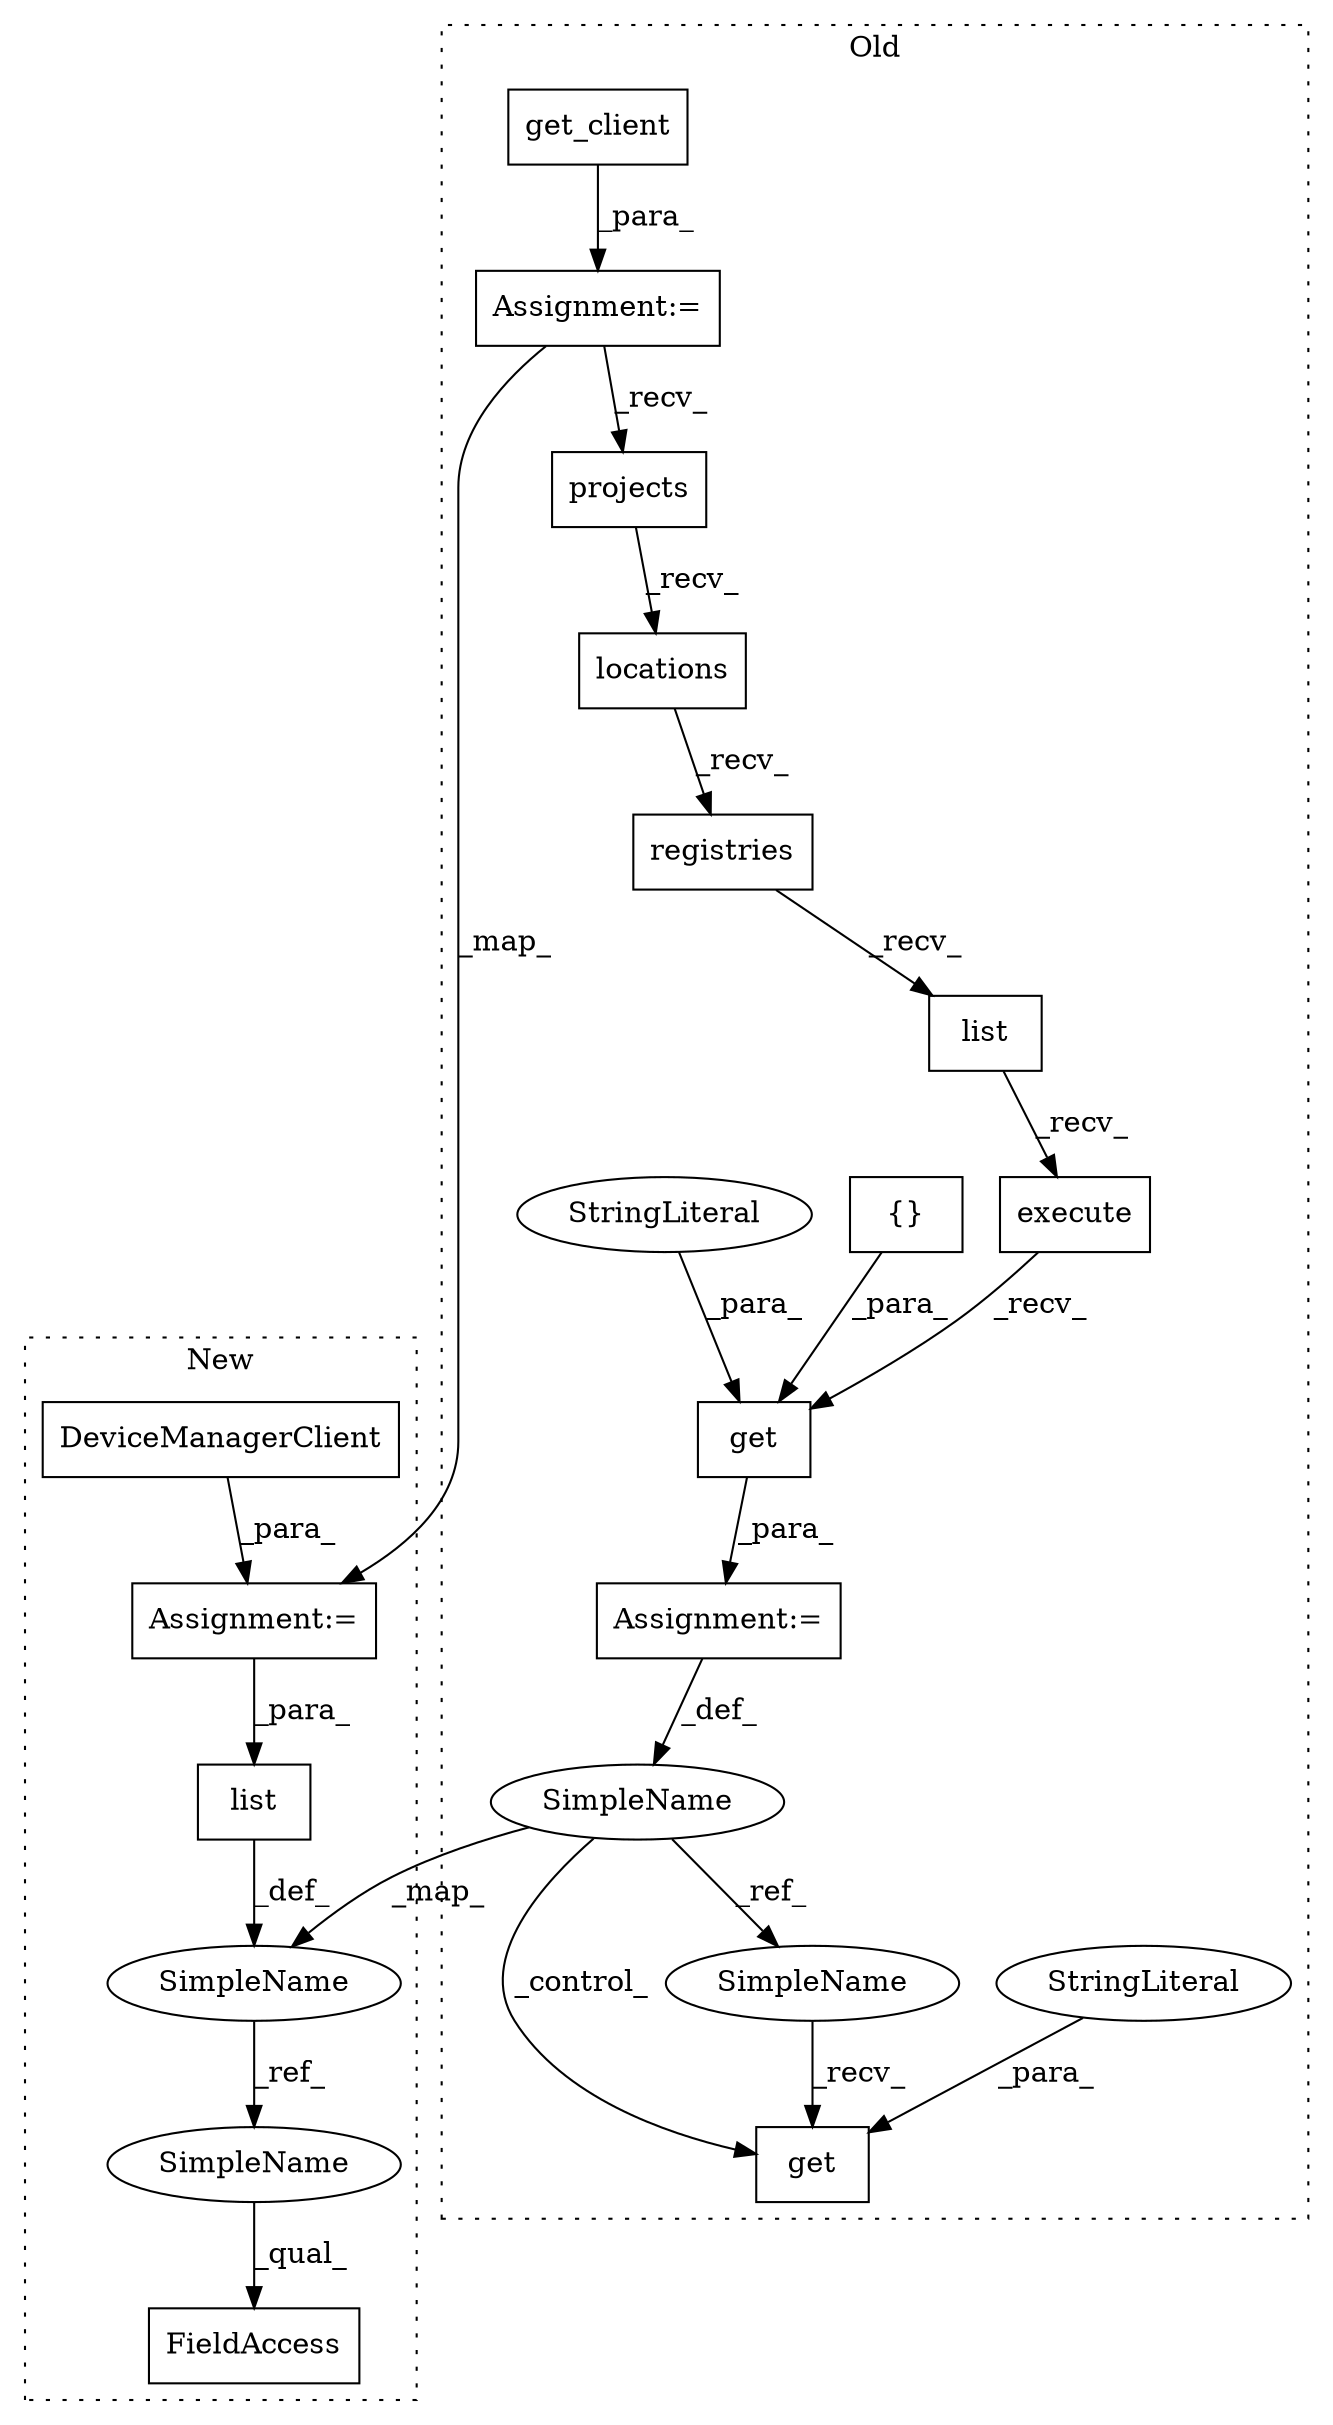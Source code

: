 digraph G {
subgraph cluster0 {
1 [label="projects" a="32" s="9228" l="10" shape="box"];
4 [label="list" a="32" s="9264,9282" l="5,1" shape="box"];
5 [label="execute" a="32" s="9284" l="9" shape="box"];
6 [label="locations" a="32" s="9239" l="11" shape="box"];
7 [label="get_client" a="32" s="9172,9203" l="11,1" shape="box"];
8 [label="registries" a="32" s="9251" l="12" shape="box"];
9 [label="get" a="32" s="9485,9495" l="4,1" shape="box"];
10 [label="SimpleName" a="42" s="9392" l="8" shape="ellipse"];
12 [label="get" a="32" s="9294,9328" l="4,1" shape="box"];
13 [label="{}" a="4" s="9326" l="2" shape="box"];
14 [label="StringLiteral" a="45" s="9489" l="6" shape="ellipse"];
15 [label="StringLiteral" a="45" s="9298" l="18" shape="ellipse"];
17 [label="Assignment:=" a="7" s="9220" l="1" shape="box"];
19 [label="Assignment:=" a="7" s="9171" l="1" shape="box"];
20 [label="SimpleName" a="42" s="9476" l="8" shape="ellipse"];
label = "Old";
style="dotted";
}
subgraph cluster1 {
2 [label="list" a="32" s="9307,9349" l="5,1" shape="box"];
3 [label="FieldAccess" a="22" s="9490" l="13" shape="box"];
11 [label="SimpleName" a="42" s="9413" l="8" shape="ellipse"];
16 [label="DeviceManagerClient" a="32" s="9211" l="21" shape="box"];
18 [label="Assignment:=" a="7" s="9203" l="1" shape="box"];
21 [label="SimpleName" a="42" s="9490" l="8" shape="ellipse"];
label = "New";
style="dotted";
}
1 -> 6 [label="_recv_"];
2 -> 11 [label="_def_"];
4 -> 5 [label="_recv_"];
5 -> 12 [label="_recv_"];
6 -> 8 [label="_recv_"];
7 -> 19 [label="_para_"];
8 -> 4 [label="_recv_"];
10 -> 20 [label="_ref_"];
10 -> 9 [label="_control_"];
10 -> 11 [label="_map_"];
11 -> 21 [label="_ref_"];
12 -> 17 [label="_para_"];
13 -> 12 [label="_para_"];
14 -> 9 [label="_para_"];
15 -> 12 [label="_para_"];
16 -> 18 [label="_para_"];
17 -> 10 [label="_def_"];
18 -> 2 [label="_para_"];
19 -> 18 [label="_map_"];
19 -> 1 [label="_recv_"];
20 -> 9 [label="_recv_"];
21 -> 3 [label="_qual_"];
}
